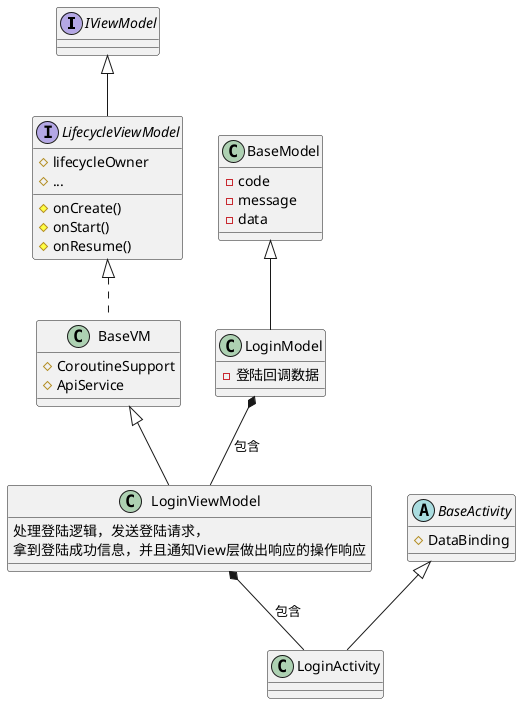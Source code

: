 @startuml
interface IViewModel

interface LifecycleViewModel {
  # lifecycleOwner
  # onCreate()
  # onStart()
  # onResume()
  # ...
}
IViewModel <|-- LifecycleViewModel

class BaseVM {
  # CoroutineSupport
  # ApiService
}


LifecycleViewModel <|.. BaseVM

abstract BaseActivity {
  # DataBinding
}


class BaseModel {
  - code
  - message
  - data
}

class LoginActivity {
}
BaseActivity <|-- LoginActivity

class LoginViewModel {
  处理登陆逻辑，发送登陆请求，
  拿到登陆成功信息，并且通知View层做出响应的操作响应
}
BaseVM <|-- LoginViewModel

class LoginModel {
  - 登陆回调数据
}
BaseModel <|-- LoginModel

LoginViewModel  *-- LoginActivity : 包含
LoginModel*--  LoginViewModel: 包含


@enduml
